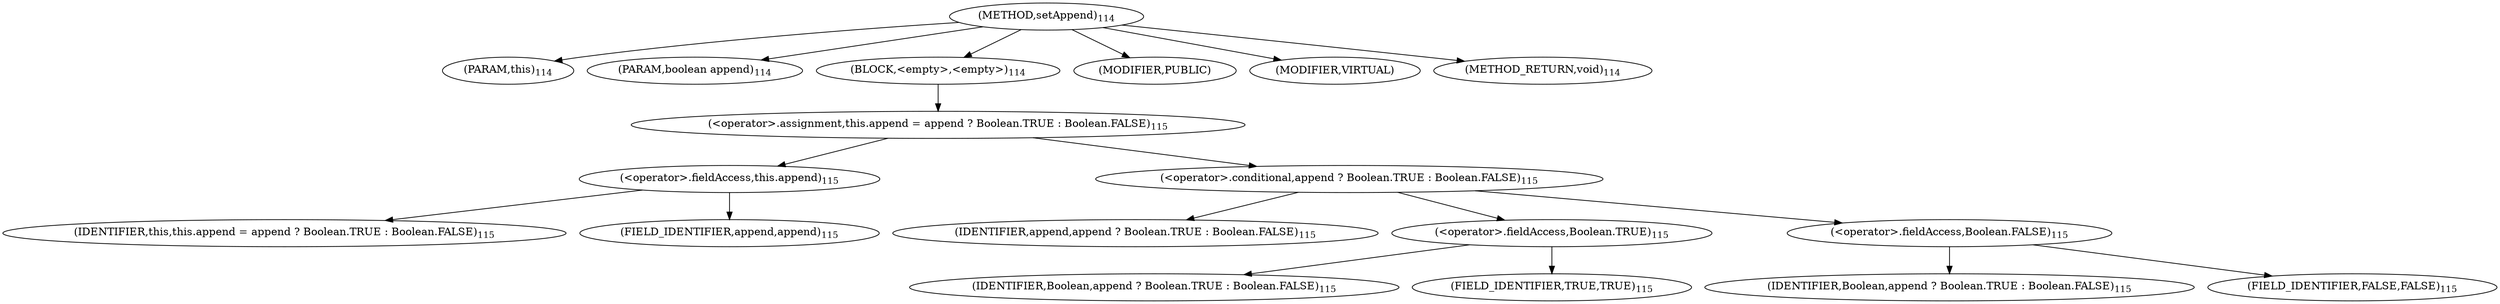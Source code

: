 digraph "setAppend" {  
"112" [label = <(METHOD,setAppend)<SUB>114</SUB>> ]
"9" [label = <(PARAM,this)<SUB>114</SUB>> ]
"113" [label = <(PARAM,boolean append)<SUB>114</SUB>> ]
"114" [label = <(BLOCK,&lt;empty&gt;,&lt;empty&gt;)<SUB>114</SUB>> ]
"115" [label = <(&lt;operator&gt;.assignment,this.append = append ? Boolean.TRUE : Boolean.FALSE)<SUB>115</SUB>> ]
"116" [label = <(&lt;operator&gt;.fieldAccess,this.append)<SUB>115</SUB>> ]
"8" [label = <(IDENTIFIER,this,this.append = append ? Boolean.TRUE : Boolean.FALSE)<SUB>115</SUB>> ]
"117" [label = <(FIELD_IDENTIFIER,append,append)<SUB>115</SUB>> ]
"118" [label = <(&lt;operator&gt;.conditional,append ? Boolean.TRUE : Boolean.FALSE)<SUB>115</SUB>> ]
"119" [label = <(IDENTIFIER,append,append ? Boolean.TRUE : Boolean.FALSE)<SUB>115</SUB>> ]
"120" [label = <(&lt;operator&gt;.fieldAccess,Boolean.TRUE)<SUB>115</SUB>> ]
"121" [label = <(IDENTIFIER,Boolean,append ? Boolean.TRUE : Boolean.FALSE)<SUB>115</SUB>> ]
"122" [label = <(FIELD_IDENTIFIER,TRUE,TRUE)<SUB>115</SUB>> ]
"123" [label = <(&lt;operator&gt;.fieldAccess,Boolean.FALSE)<SUB>115</SUB>> ]
"124" [label = <(IDENTIFIER,Boolean,append ? Boolean.TRUE : Boolean.FALSE)<SUB>115</SUB>> ]
"125" [label = <(FIELD_IDENTIFIER,FALSE,FALSE)<SUB>115</SUB>> ]
"126" [label = <(MODIFIER,PUBLIC)> ]
"127" [label = <(MODIFIER,VIRTUAL)> ]
"128" [label = <(METHOD_RETURN,void)<SUB>114</SUB>> ]
  "112" -> "9" 
  "112" -> "113" 
  "112" -> "114" 
  "112" -> "126" 
  "112" -> "127" 
  "112" -> "128" 
  "114" -> "115" 
  "115" -> "116" 
  "115" -> "118" 
  "116" -> "8" 
  "116" -> "117" 
  "118" -> "119" 
  "118" -> "120" 
  "118" -> "123" 
  "120" -> "121" 
  "120" -> "122" 
  "123" -> "124" 
  "123" -> "125" 
}
